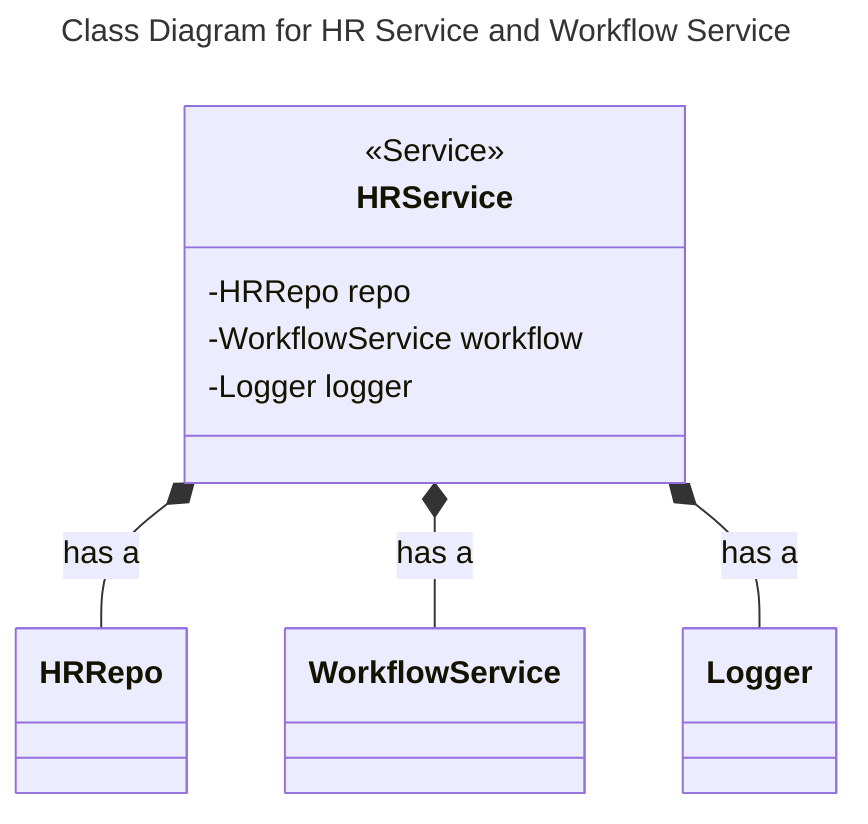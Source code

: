 ---
title: Class Diagram for HR Service and Workflow Service
---
classDiagram

    class HRService{
        <<Service>>
        -HRRepo repo
        -WorkflowService workflow
        -Logger logger
    }

    class WorkflowService{

    }

    HRService *-- HRRepo: has a
    HRService *-- WorkflowService: has a
    HRService *-- Logger: has a